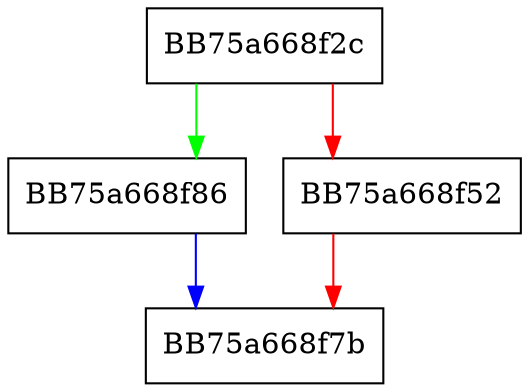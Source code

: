 digraph LoadStructure {
  node [shape="box"];
  graph [splines=ortho];
  BB75a668f2c -> BB75a668f86 [color="green"];
  BB75a668f2c -> BB75a668f52 [color="red"];
  BB75a668f52 -> BB75a668f7b [color="red"];
  BB75a668f86 -> BB75a668f7b [color="blue"];
}